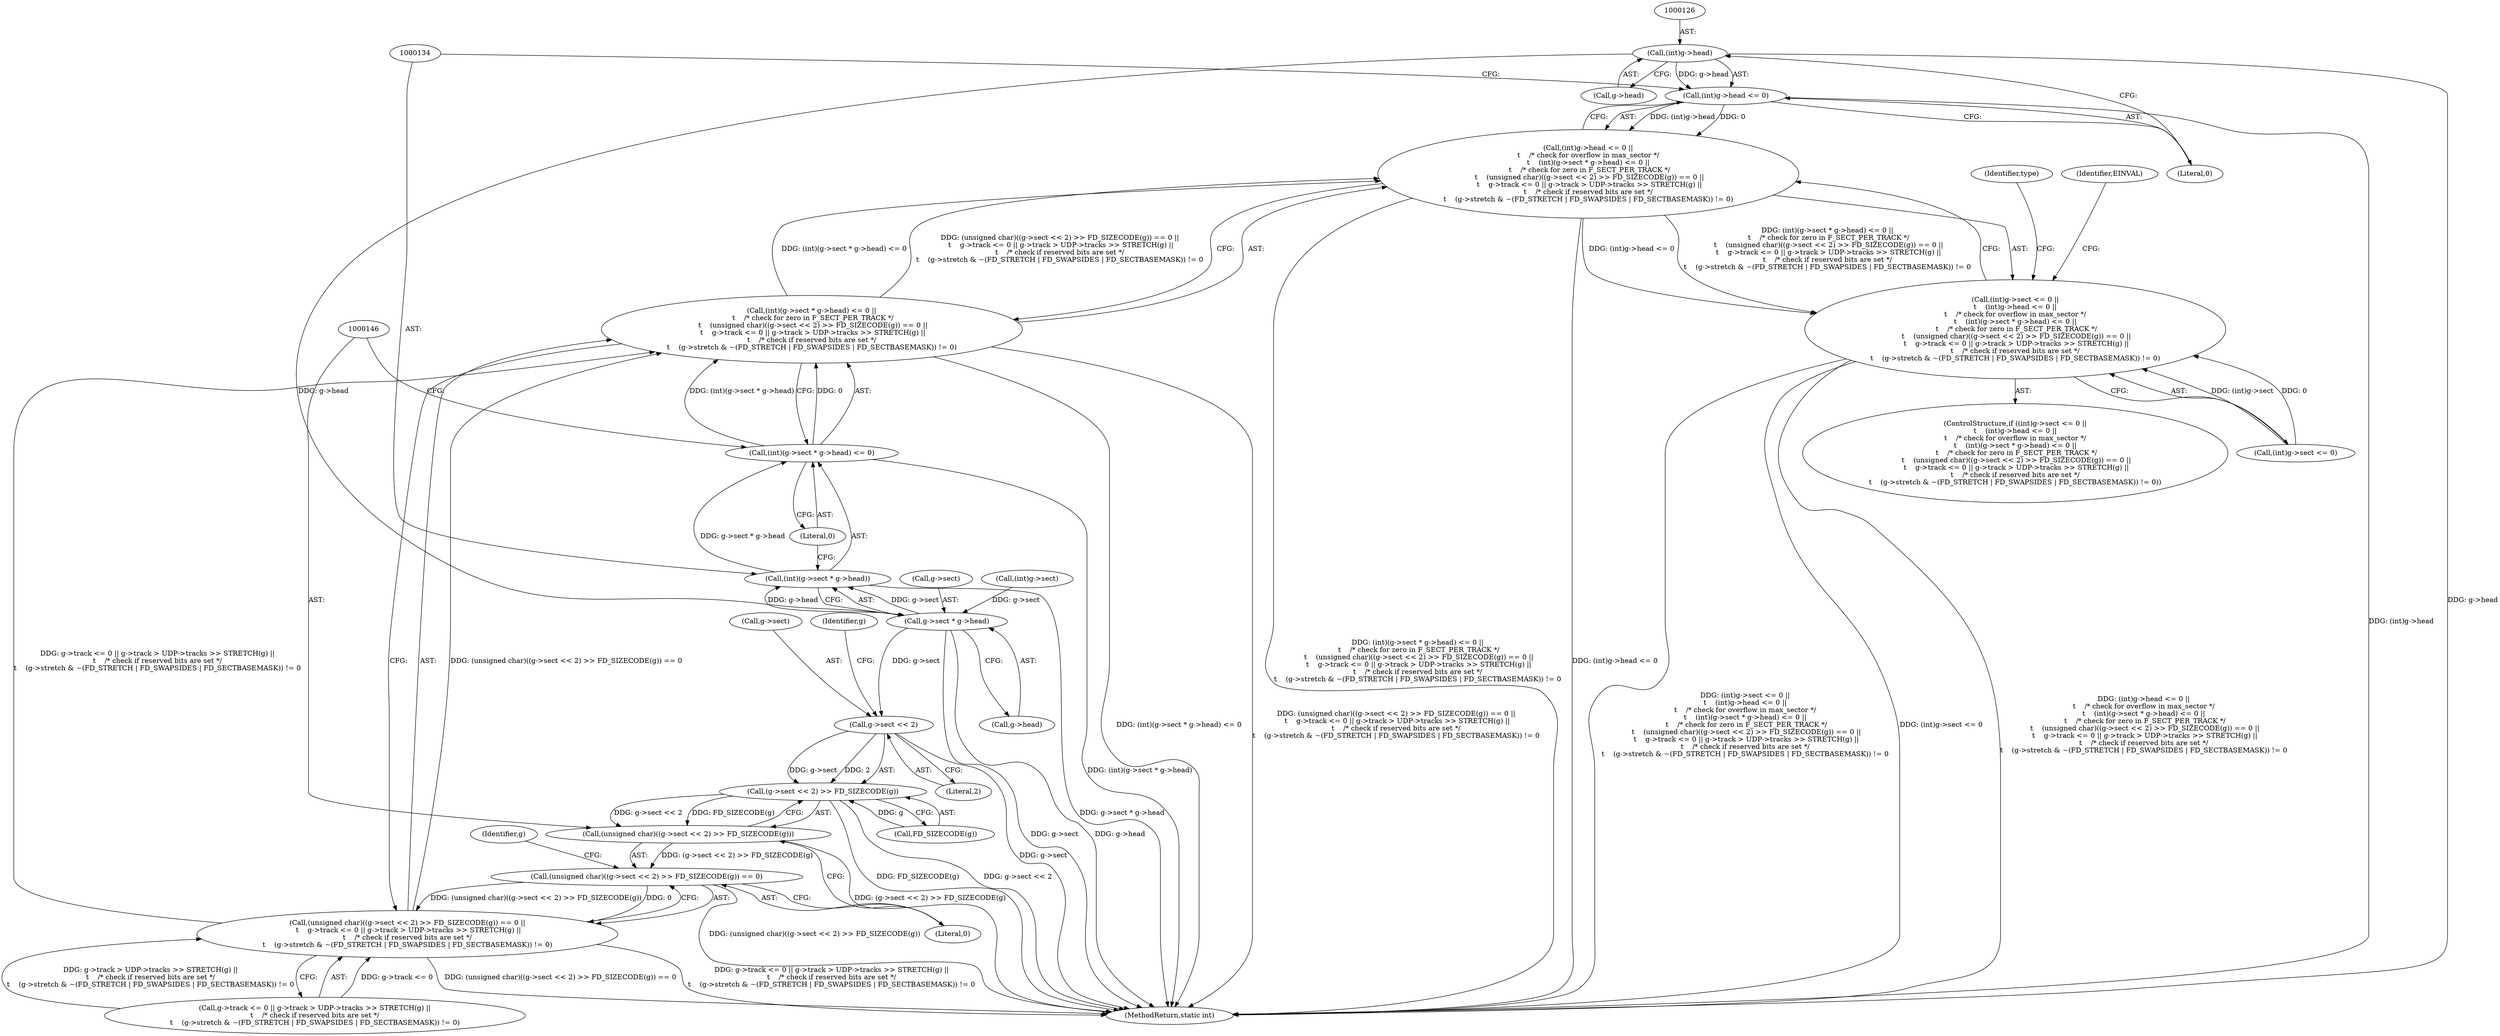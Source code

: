digraph "0_linux_da99466ac243f15fbba65bd261bfc75ffa1532b6@pointer" {
"1000125" [label="(Call,(int)g->head)"];
"1000124" [label="(Call,(int)g->head <= 0)"];
"1000123" [label="(Call,(int)g->head <= 0 ||\n\t    /* check for overflow in max_sector */\n\t    (int)(g->sect * g->head) <= 0 ||\n \t    /* check for zero in F_SECT_PER_TRACK */\n \t    (unsigned char)((g->sect << 2) >> FD_SIZECODE(g)) == 0 ||\n \t    g->track <= 0 || g->track > UDP->tracks >> STRETCH(g) ||\n\t    /* check if reserved bits are set */\n\t    (g->stretch & ~(FD_STRETCH | FD_SWAPSIDES | FD_SECTBASEMASK)) != 0)"];
"1000115" [label="(Call,(int)g->sect <= 0 ||\n\t    (int)g->head <= 0 ||\n\t    /* check for overflow in max_sector */\n\t    (int)(g->sect * g->head) <= 0 ||\n \t    /* check for zero in F_SECT_PER_TRACK */\n \t    (unsigned char)((g->sect << 2) >> FD_SIZECODE(g)) == 0 ||\n \t    g->track <= 0 || g->track > UDP->tracks >> STRETCH(g) ||\n\t    /* check if reserved bits are set */\n\t    (g->stretch & ~(FD_STRETCH | FD_SWAPSIDES | FD_SECTBASEMASK)) != 0)"];
"1000135" [label="(Call,g->sect * g->head)"];
"1000133" [label="(Call,(int)(g->sect * g->head))"];
"1000132" [label="(Call,(int)(g->sect * g->head) <= 0)"];
"1000131" [label="(Call,(int)(g->sect * g->head) <= 0 ||\n \t    /* check for zero in F_SECT_PER_TRACK */\n \t    (unsigned char)((g->sect << 2) >> FD_SIZECODE(g)) == 0 ||\n \t    g->track <= 0 || g->track > UDP->tracks >> STRETCH(g) ||\n\t    /* check if reserved bits are set */\n\t    (g->stretch & ~(FD_STRETCH | FD_SWAPSIDES | FD_SECTBASEMASK)) != 0)"];
"1000148" [label="(Call,g->sect << 2)"];
"1000147" [label="(Call,(g->sect << 2) >> FD_SIZECODE(g))"];
"1000145" [label="(Call,(unsigned char)((g->sect << 2) >> FD_SIZECODE(g)))"];
"1000144" [label="(Call,(unsigned char)((g->sect << 2) >> FD_SIZECODE(g)) == 0)"];
"1000143" [label="(Call,(unsigned char)((g->sect << 2) >> FD_SIZECODE(g)) == 0 ||\n \t    g->track <= 0 || g->track > UDP->tracks >> STRETCH(g) ||\n\t    /* check if reserved bits are set */\n\t    (g->stretch & ~(FD_STRETCH | FD_SWAPSIDES | FD_SECTBASEMASK)) != 0)"];
"1000403" [label="(MethodReturn,static int)"];
"1000124" [label="(Call,(int)g->head <= 0)"];
"1000149" [label="(Call,g->sect)"];
"1000147" [label="(Call,(g->sect << 2) >> FD_SIZECODE(g))"];
"1000153" [label="(Call,FD_SIZECODE(g))"];
"1000156" [label="(Call,g->track <= 0 || g->track > UDP->tracks >> STRETCH(g) ||\n\t    /* check if reserved bits are set */\n\t    (g->stretch & ~(FD_STRETCH | FD_SWAPSIDES | FD_SECTBASEMASK)) != 0)"];
"1000127" [label="(Call,g->head)"];
"1000189" [label="(Identifier,type)"];
"1000152" [label="(Literal,2)"];
"1000139" [label="(Call,g->head)"];
"1000125" [label="(Call,(int)g->head)"];
"1000114" [label="(ControlStructure,if ((int)g->sect <= 0 ||\n\t    (int)g->head <= 0 ||\n\t    /* check for overflow in max_sector */\n\t    (int)(g->sect * g->head) <= 0 ||\n \t    /* check for zero in F_SECT_PER_TRACK */\n \t    (unsigned char)((g->sect << 2) >> FD_SIZECODE(g)) == 0 ||\n \t    g->track <= 0 || g->track > UDP->tracks >> STRETCH(g) ||\n\t    /* check if reserved bits are set */\n\t    (g->stretch & ~(FD_STRETCH | FD_SWAPSIDES | FD_SECTBASEMASK)) != 0))"];
"1000159" [label="(Identifier,g)"];
"1000143" [label="(Call,(unsigned char)((g->sect << 2) >> FD_SIZECODE(g)) == 0 ||\n \t    g->track <= 0 || g->track > UDP->tracks >> STRETCH(g) ||\n\t    /* check if reserved bits are set */\n\t    (g->stretch & ~(FD_STRETCH | FD_SWAPSIDES | FD_SECTBASEMASK)) != 0)"];
"1000115" [label="(Call,(int)g->sect <= 0 ||\n\t    (int)g->head <= 0 ||\n\t    /* check for overflow in max_sector */\n\t    (int)(g->sect * g->head) <= 0 ||\n \t    /* check for zero in F_SECT_PER_TRACK */\n \t    (unsigned char)((g->sect << 2) >> FD_SIZECODE(g)) == 0 ||\n \t    g->track <= 0 || g->track > UDP->tracks >> STRETCH(g) ||\n\t    /* check if reserved bits are set */\n\t    (g->stretch & ~(FD_STRETCH | FD_SWAPSIDES | FD_SECTBASEMASK)) != 0)"];
"1000136" [label="(Call,g->sect)"];
"1000131" [label="(Call,(int)(g->sect * g->head) <= 0 ||\n \t    /* check for zero in F_SECT_PER_TRACK */\n \t    (unsigned char)((g->sect << 2) >> FD_SIZECODE(g)) == 0 ||\n \t    g->track <= 0 || g->track > UDP->tracks >> STRETCH(g) ||\n\t    /* check if reserved bits are set */\n\t    (g->stretch & ~(FD_STRETCH | FD_SWAPSIDES | FD_SECTBASEMASK)) != 0)"];
"1000132" [label="(Call,(int)(g->sect * g->head) <= 0)"];
"1000187" [label="(Identifier,EINVAL)"];
"1000148" [label="(Call,g->sect << 2)"];
"1000116" [label="(Call,(int)g->sect <= 0)"];
"1000123" [label="(Call,(int)g->head <= 0 ||\n\t    /* check for overflow in max_sector */\n\t    (int)(g->sect * g->head) <= 0 ||\n \t    /* check for zero in F_SECT_PER_TRACK */\n \t    (unsigned char)((g->sect << 2) >> FD_SIZECODE(g)) == 0 ||\n \t    g->track <= 0 || g->track > UDP->tracks >> STRETCH(g) ||\n\t    /* check if reserved bits are set */\n\t    (g->stretch & ~(FD_STRETCH | FD_SWAPSIDES | FD_SECTBASEMASK)) != 0)"];
"1000133" [label="(Call,(int)(g->sect * g->head))"];
"1000155" [label="(Literal,0)"];
"1000145" [label="(Call,(unsigned char)((g->sect << 2) >> FD_SIZECODE(g)))"];
"1000154" [label="(Identifier,g)"];
"1000142" [label="(Literal,0)"];
"1000135" [label="(Call,g->sect * g->head)"];
"1000117" [label="(Call,(int)g->sect)"];
"1000144" [label="(Call,(unsigned char)((g->sect << 2) >> FD_SIZECODE(g)) == 0)"];
"1000130" [label="(Literal,0)"];
"1000125" -> "1000124"  [label="AST: "];
"1000125" -> "1000127"  [label="CFG: "];
"1000126" -> "1000125"  [label="AST: "];
"1000127" -> "1000125"  [label="AST: "];
"1000130" -> "1000125"  [label="CFG: "];
"1000125" -> "1000403"  [label="DDG: g->head"];
"1000125" -> "1000124"  [label="DDG: g->head"];
"1000125" -> "1000135"  [label="DDG: g->head"];
"1000124" -> "1000123"  [label="AST: "];
"1000124" -> "1000130"  [label="CFG: "];
"1000130" -> "1000124"  [label="AST: "];
"1000134" -> "1000124"  [label="CFG: "];
"1000123" -> "1000124"  [label="CFG: "];
"1000124" -> "1000403"  [label="DDG: (int)g->head"];
"1000124" -> "1000123"  [label="DDG: (int)g->head"];
"1000124" -> "1000123"  [label="DDG: 0"];
"1000123" -> "1000115"  [label="AST: "];
"1000123" -> "1000131"  [label="CFG: "];
"1000131" -> "1000123"  [label="AST: "];
"1000115" -> "1000123"  [label="CFG: "];
"1000123" -> "1000403"  [label="DDG: (int)g->head <= 0"];
"1000123" -> "1000403"  [label="DDG: (int)(g->sect * g->head) <= 0 ||\n \t    /* check for zero in F_SECT_PER_TRACK */\n \t    (unsigned char)((g->sect << 2) >> FD_SIZECODE(g)) == 0 ||\n \t    g->track <= 0 || g->track > UDP->tracks >> STRETCH(g) ||\n\t    /* check if reserved bits are set */\n\t    (g->stretch & ~(FD_STRETCH | FD_SWAPSIDES | FD_SECTBASEMASK)) != 0"];
"1000123" -> "1000115"  [label="DDG: (int)g->head <= 0"];
"1000123" -> "1000115"  [label="DDG: (int)(g->sect * g->head) <= 0 ||\n \t    /* check for zero in F_SECT_PER_TRACK */\n \t    (unsigned char)((g->sect << 2) >> FD_SIZECODE(g)) == 0 ||\n \t    g->track <= 0 || g->track > UDP->tracks >> STRETCH(g) ||\n\t    /* check if reserved bits are set */\n\t    (g->stretch & ~(FD_STRETCH | FD_SWAPSIDES | FD_SECTBASEMASK)) != 0"];
"1000131" -> "1000123"  [label="DDG: (int)(g->sect * g->head) <= 0"];
"1000131" -> "1000123"  [label="DDG: (unsigned char)((g->sect << 2) >> FD_SIZECODE(g)) == 0 ||\n \t    g->track <= 0 || g->track > UDP->tracks >> STRETCH(g) ||\n\t    /* check if reserved bits are set */\n\t    (g->stretch & ~(FD_STRETCH | FD_SWAPSIDES | FD_SECTBASEMASK)) != 0"];
"1000115" -> "1000114"  [label="AST: "];
"1000115" -> "1000116"  [label="CFG: "];
"1000116" -> "1000115"  [label="AST: "];
"1000187" -> "1000115"  [label="CFG: "];
"1000189" -> "1000115"  [label="CFG: "];
"1000115" -> "1000403"  [label="DDG: (int)g->head <= 0 ||\n\t    /* check for overflow in max_sector */\n\t    (int)(g->sect * g->head) <= 0 ||\n \t    /* check for zero in F_SECT_PER_TRACK */\n \t    (unsigned char)((g->sect << 2) >> FD_SIZECODE(g)) == 0 ||\n \t    g->track <= 0 || g->track > UDP->tracks >> STRETCH(g) ||\n\t    /* check if reserved bits are set */\n\t    (g->stretch & ~(FD_STRETCH | FD_SWAPSIDES | FD_SECTBASEMASK)) != 0"];
"1000115" -> "1000403"  [label="DDG: (int)g->sect <= 0 ||\n\t    (int)g->head <= 0 ||\n\t    /* check for overflow in max_sector */\n\t    (int)(g->sect * g->head) <= 0 ||\n \t    /* check for zero in F_SECT_PER_TRACK */\n \t    (unsigned char)((g->sect << 2) >> FD_SIZECODE(g)) == 0 ||\n \t    g->track <= 0 || g->track > UDP->tracks >> STRETCH(g) ||\n\t    /* check if reserved bits are set */\n\t    (g->stretch & ~(FD_STRETCH | FD_SWAPSIDES | FD_SECTBASEMASK)) != 0"];
"1000115" -> "1000403"  [label="DDG: (int)g->sect <= 0"];
"1000116" -> "1000115"  [label="DDG: (int)g->sect"];
"1000116" -> "1000115"  [label="DDG: 0"];
"1000135" -> "1000133"  [label="AST: "];
"1000135" -> "1000139"  [label="CFG: "];
"1000136" -> "1000135"  [label="AST: "];
"1000139" -> "1000135"  [label="AST: "];
"1000133" -> "1000135"  [label="CFG: "];
"1000135" -> "1000403"  [label="DDG: g->head"];
"1000135" -> "1000403"  [label="DDG: g->sect"];
"1000135" -> "1000133"  [label="DDG: g->sect"];
"1000135" -> "1000133"  [label="DDG: g->head"];
"1000117" -> "1000135"  [label="DDG: g->sect"];
"1000135" -> "1000148"  [label="DDG: g->sect"];
"1000133" -> "1000132"  [label="AST: "];
"1000134" -> "1000133"  [label="AST: "];
"1000142" -> "1000133"  [label="CFG: "];
"1000133" -> "1000403"  [label="DDG: g->sect * g->head"];
"1000133" -> "1000132"  [label="DDG: g->sect * g->head"];
"1000132" -> "1000131"  [label="AST: "];
"1000132" -> "1000142"  [label="CFG: "];
"1000142" -> "1000132"  [label="AST: "];
"1000146" -> "1000132"  [label="CFG: "];
"1000131" -> "1000132"  [label="CFG: "];
"1000132" -> "1000403"  [label="DDG: (int)(g->sect * g->head)"];
"1000132" -> "1000131"  [label="DDG: (int)(g->sect * g->head)"];
"1000132" -> "1000131"  [label="DDG: 0"];
"1000131" -> "1000143"  [label="CFG: "];
"1000143" -> "1000131"  [label="AST: "];
"1000131" -> "1000403"  [label="DDG: (int)(g->sect * g->head) <= 0"];
"1000131" -> "1000403"  [label="DDG: (unsigned char)((g->sect << 2) >> FD_SIZECODE(g)) == 0 ||\n \t    g->track <= 0 || g->track > UDP->tracks >> STRETCH(g) ||\n\t    /* check if reserved bits are set */\n\t    (g->stretch & ~(FD_STRETCH | FD_SWAPSIDES | FD_SECTBASEMASK)) != 0"];
"1000143" -> "1000131"  [label="DDG: (unsigned char)((g->sect << 2) >> FD_SIZECODE(g)) == 0"];
"1000143" -> "1000131"  [label="DDG: g->track <= 0 || g->track > UDP->tracks >> STRETCH(g) ||\n\t    /* check if reserved bits are set */\n\t    (g->stretch & ~(FD_STRETCH | FD_SWAPSIDES | FD_SECTBASEMASK)) != 0"];
"1000148" -> "1000147"  [label="AST: "];
"1000148" -> "1000152"  [label="CFG: "];
"1000149" -> "1000148"  [label="AST: "];
"1000152" -> "1000148"  [label="AST: "];
"1000154" -> "1000148"  [label="CFG: "];
"1000148" -> "1000403"  [label="DDG: g->sect"];
"1000148" -> "1000147"  [label="DDG: g->sect"];
"1000148" -> "1000147"  [label="DDG: 2"];
"1000147" -> "1000145"  [label="AST: "];
"1000147" -> "1000153"  [label="CFG: "];
"1000153" -> "1000147"  [label="AST: "];
"1000145" -> "1000147"  [label="CFG: "];
"1000147" -> "1000403"  [label="DDG: g->sect << 2"];
"1000147" -> "1000403"  [label="DDG: FD_SIZECODE(g)"];
"1000147" -> "1000145"  [label="DDG: g->sect << 2"];
"1000147" -> "1000145"  [label="DDG: FD_SIZECODE(g)"];
"1000153" -> "1000147"  [label="DDG: g"];
"1000145" -> "1000144"  [label="AST: "];
"1000146" -> "1000145"  [label="AST: "];
"1000155" -> "1000145"  [label="CFG: "];
"1000145" -> "1000403"  [label="DDG: (g->sect << 2) >> FD_SIZECODE(g)"];
"1000145" -> "1000144"  [label="DDG: (g->sect << 2) >> FD_SIZECODE(g)"];
"1000144" -> "1000143"  [label="AST: "];
"1000144" -> "1000155"  [label="CFG: "];
"1000155" -> "1000144"  [label="AST: "];
"1000159" -> "1000144"  [label="CFG: "];
"1000143" -> "1000144"  [label="CFG: "];
"1000144" -> "1000403"  [label="DDG: (unsigned char)((g->sect << 2) >> FD_SIZECODE(g))"];
"1000144" -> "1000143"  [label="DDG: (unsigned char)((g->sect << 2) >> FD_SIZECODE(g))"];
"1000144" -> "1000143"  [label="DDG: 0"];
"1000143" -> "1000156"  [label="CFG: "];
"1000156" -> "1000143"  [label="AST: "];
"1000143" -> "1000403"  [label="DDG: (unsigned char)((g->sect << 2) >> FD_SIZECODE(g)) == 0"];
"1000143" -> "1000403"  [label="DDG: g->track <= 0 || g->track > UDP->tracks >> STRETCH(g) ||\n\t    /* check if reserved bits are set */\n\t    (g->stretch & ~(FD_STRETCH | FD_SWAPSIDES | FD_SECTBASEMASK)) != 0"];
"1000156" -> "1000143"  [label="DDG: g->track <= 0"];
"1000156" -> "1000143"  [label="DDG: g->track > UDP->tracks >> STRETCH(g) ||\n\t    /* check if reserved bits are set */\n\t    (g->stretch & ~(FD_STRETCH | FD_SWAPSIDES | FD_SECTBASEMASK)) != 0"];
}
